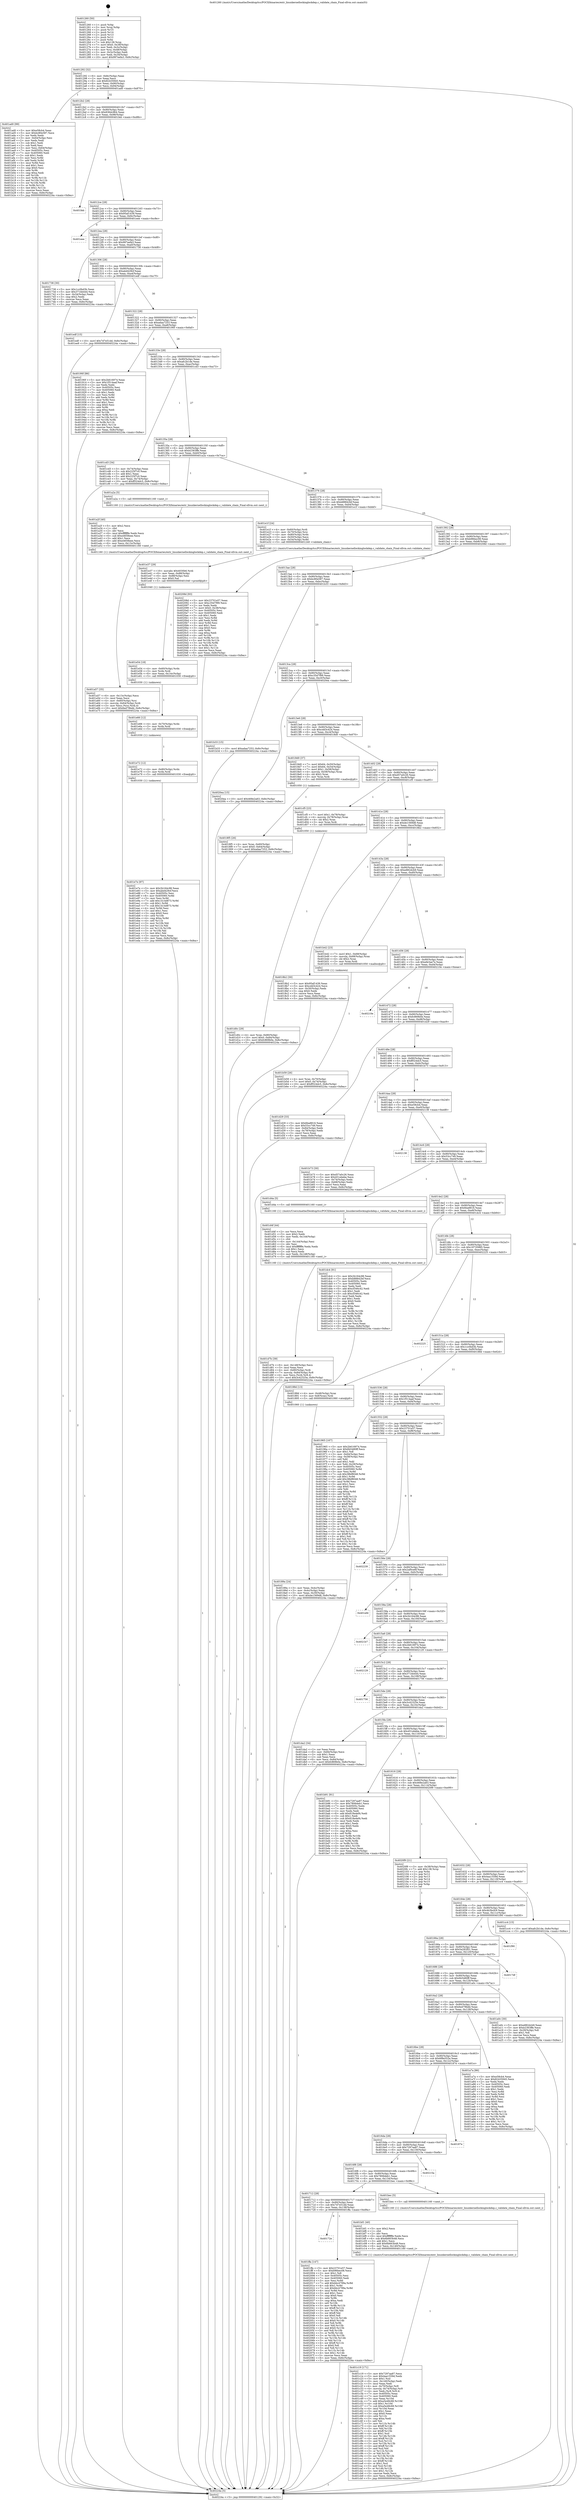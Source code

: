 digraph "0x401260" {
  label = "0x401260 (/mnt/c/Users/mathe/Desktop/tcc/POCII/binaries/extr_linuxkernellockinglockdep.c_validate_chain_Final-ollvm.out::main(0))"
  labelloc = "t"
  node[shape=record]

  Entry [label="",width=0.3,height=0.3,shape=circle,fillcolor=black,style=filled]
  "0x401292" [label="{
     0x401292 [32]\l
     | [instrs]\l
     &nbsp;&nbsp;0x401292 \<+6\>: mov -0x8c(%rbp),%eax\l
     &nbsp;&nbsp;0x401298 \<+2\>: mov %eax,%ecx\l
     &nbsp;&nbsp;0x40129a \<+6\>: sub $0x82435945,%ecx\l
     &nbsp;&nbsp;0x4012a0 \<+6\>: mov %eax,-0x90(%rbp)\l
     &nbsp;&nbsp;0x4012a6 \<+6\>: mov %ecx,-0x94(%rbp)\l
     &nbsp;&nbsp;0x4012ac \<+6\>: je 0000000000401ad0 \<main+0x870\>\l
  }"]
  "0x401ad0" [label="{
     0x401ad0 [99]\l
     | [instrs]\l
     &nbsp;&nbsp;0x401ad0 \<+5\>: mov $0xe58cb4,%eax\l
     &nbsp;&nbsp;0x401ad5 \<+5\>: mov $0xbc80e587,%ecx\l
     &nbsp;&nbsp;0x401ada \<+2\>: xor %edx,%edx\l
     &nbsp;&nbsp;0x401adc \<+3\>: mov -0x64(%rbp),%esi\l
     &nbsp;&nbsp;0x401adf \<+2\>: mov %edx,%edi\l
     &nbsp;&nbsp;0x401ae1 \<+3\>: sub $0x1,%edi\l
     &nbsp;&nbsp;0x401ae4 \<+2\>: sub %edi,%esi\l
     &nbsp;&nbsp;0x401ae6 \<+3\>: mov %esi,-0x64(%rbp)\l
     &nbsp;&nbsp;0x401ae9 \<+7\>: mov 0x40505c,%esi\l
     &nbsp;&nbsp;0x401af0 \<+7\>: mov 0x405060,%edi\l
     &nbsp;&nbsp;0x401af7 \<+3\>: sub $0x1,%edx\l
     &nbsp;&nbsp;0x401afa \<+3\>: mov %esi,%r8d\l
     &nbsp;&nbsp;0x401afd \<+3\>: add %edx,%r8d\l
     &nbsp;&nbsp;0x401b00 \<+4\>: imul %r8d,%esi\l
     &nbsp;&nbsp;0x401b04 \<+3\>: and $0x1,%esi\l
     &nbsp;&nbsp;0x401b07 \<+3\>: cmp $0x0,%esi\l
     &nbsp;&nbsp;0x401b0a \<+4\>: sete %r9b\l
     &nbsp;&nbsp;0x401b0e \<+3\>: cmp $0xa,%edi\l
     &nbsp;&nbsp;0x401b11 \<+4\>: setl %r10b\l
     &nbsp;&nbsp;0x401b15 \<+3\>: mov %r9b,%r11b\l
     &nbsp;&nbsp;0x401b18 \<+3\>: and %r10b,%r11b\l
     &nbsp;&nbsp;0x401b1b \<+3\>: xor %r10b,%r9b\l
     &nbsp;&nbsp;0x401b1e \<+3\>: or %r9b,%r11b\l
     &nbsp;&nbsp;0x401b21 \<+4\>: test $0x1,%r11b\l
     &nbsp;&nbsp;0x401b25 \<+3\>: cmovne %ecx,%eax\l
     &nbsp;&nbsp;0x401b28 \<+6\>: mov %eax,-0x8c(%rbp)\l
     &nbsp;&nbsp;0x401b2e \<+5\>: jmp 000000000040224a \<main+0xfea\>\l
  }"]
  "0x4012b2" [label="{
     0x4012b2 [28]\l
     | [instrs]\l
     &nbsp;&nbsp;0x4012b2 \<+5\>: jmp 00000000004012b7 \<main+0x57\>\l
     &nbsp;&nbsp;0x4012b7 \<+6\>: mov -0x90(%rbp),%eax\l
     &nbsp;&nbsp;0x4012bd \<+5\>: sub $0x836dc964,%eax\l
     &nbsp;&nbsp;0x4012c2 \<+6\>: mov %eax,-0x98(%rbp)\l
     &nbsp;&nbsp;0x4012c8 \<+6\>: je 0000000000401feb \<main+0xd8b\>\l
  }"]
  Exit [label="",width=0.3,height=0.3,shape=circle,fillcolor=black,style=filled,peripheries=2]
  "0x401feb" [label="{
     0x401feb\l
  }", style=dashed]
  "0x4012ce" [label="{
     0x4012ce [28]\l
     | [instrs]\l
     &nbsp;&nbsp;0x4012ce \<+5\>: jmp 00000000004012d3 \<main+0x73\>\l
     &nbsp;&nbsp;0x4012d3 \<+6\>: mov -0x90(%rbp),%eax\l
     &nbsp;&nbsp;0x4012d9 \<+5\>: sub $0x95af1439,%eax\l
     &nbsp;&nbsp;0x4012de \<+6\>: mov %eax,-0x9c(%rbp)\l
     &nbsp;&nbsp;0x4012e4 \<+6\>: je 0000000000401eee \<main+0xc8e\>\l
  }"]
  "0x40172e" [label="{
     0x40172e\l
  }", style=dashed]
  "0x401eee" [label="{
     0x401eee\l
  }", style=dashed]
  "0x4012ea" [label="{
     0x4012ea [28]\l
     | [instrs]\l
     &nbsp;&nbsp;0x4012ea \<+5\>: jmp 00000000004012ef \<main+0x8f\>\l
     &nbsp;&nbsp;0x4012ef \<+6\>: mov -0x90(%rbp),%eax\l
     &nbsp;&nbsp;0x4012f5 \<+5\>: sub $0x997eefa3,%eax\l
     &nbsp;&nbsp;0x4012fa \<+6\>: mov %eax,-0xa0(%rbp)\l
     &nbsp;&nbsp;0x401300 \<+6\>: je 0000000000401738 \<main+0x4d8\>\l
  }"]
  "0x401ffa" [label="{
     0x401ffa [147]\l
     | [instrs]\l
     &nbsp;&nbsp;0x401ffa \<+5\>: mov $0x23701e57,%eax\l
     &nbsp;&nbsp;0x401fff \<+5\>: mov $0xb96bec08,%ecx\l
     &nbsp;&nbsp;0x402004 \<+2\>: mov $0x1,%dl\l
     &nbsp;&nbsp;0x402006 \<+7\>: mov 0x40505c,%esi\l
     &nbsp;&nbsp;0x40200d \<+7\>: mov 0x405060,%edi\l
     &nbsp;&nbsp;0x402014 \<+3\>: mov %esi,%r8d\l
     &nbsp;&nbsp;0x402017 \<+7\>: add $0xbbc4799a,%r8d\l
     &nbsp;&nbsp;0x40201e \<+4\>: sub $0x1,%r8d\l
     &nbsp;&nbsp;0x402022 \<+7\>: sub $0xbbc4799a,%r8d\l
     &nbsp;&nbsp;0x402029 \<+4\>: imul %r8d,%esi\l
     &nbsp;&nbsp;0x40202d \<+3\>: and $0x1,%esi\l
     &nbsp;&nbsp;0x402030 \<+3\>: cmp $0x0,%esi\l
     &nbsp;&nbsp;0x402033 \<+4\>: sete %r9b\l
     &nbsp;&nbsp;0x402037 \<+3\>: cmp $0xa,%edi\l
     &nbsp;&nbsp;0x40203a \<+4\>: setl %r10b\l
     &nbsp;&nbsp;0x40203e \<+3\>: mov %r9b,%r11b\l
     &nbsp;&nbsp;0x402041 \<+4\>: xor $0xff,%r11b\l
     &nbsp;&nbsp;0x402045 \<+3\>: mov %r10b,%bl\l
     &nbsp;&nbsp;0x402048 \<+3\>: xor $0xff,%bl\l
     &nbsp;&nbsp;0x40204b \<+3\>: xor $0x0,%dl\l
     &nbsp;&nbsp;0x40204e \<+3\>: mov %r11b,%r14b\l
     &nbsp;&nbsp;0x402051 \<+4\>: and $0x0,%r14b\l
     &nbsp;&nbsp;0x402055 \<+3\>: and %dl,%r9b\l
     &nbsp;&nbsp;0x402058 \<+3\>: mov %bl,%r15b\l
     &nbsp;&nbsp;0x40205b \<+4\>: and $0x0,%r15b\l
     &nbsp;&nbsp;0x40205f \<+3\>: and %dl,%r10b\l
     &nbsp;&nbsp;0x402062 \<+3\>: or %r9b,%r14b\l
     &nbsp;&nbsp;0x402065 \<+3\>: or %r10b,%r15b\l
     &nbsp;&nbsp;0x402068 \<+3\>: xor %r15b,%r14b\l
     &nbsp;&nbsp;0x40206b \<+3\>: or %bl,%r11b\l
     &nbsp;&nbsp;0x40206e \<+4\>: xor $0xff,%r11b\l
     &nbsp;&nbsp;0x402072 \<+3\>: or $0x0,%dl\l
     &nbsp;&nbsp;0x402075 \<+3\>: and %dl,%r11b\l
     &nbsp;&nbsp;0x402078 \<+3\>: or %r11b,%r14b\l
     &nbsp;&nbsp;0x40207b \<+4\>: test $0x1,%r14b\l
     &nbsp;&nbsp;0x40207f \<+3\>: cmovne %ecx,%eax\l
     &nbsp;&nbsp;0x402082 \<+6\>: mov %eax,-0x8c(%rbp)\l
     &nbsp;&nbsp;0x402088 \<+5\>: jmp 000000000040224a \<main+0xfea\>\l
  }"]
  "0x401738" [label="{
     0x401738 [30]\l
     | [instrs]\l
     &nbsp;&nbsp;0x401738 \<+5\>: mov $0x1cc0bd3b,%eax\l
     &nbsp;&nbsp;0x40173d \<+5\>: mov $0x371bb444,%ecx\l
     &nbsp;&nbsp;0x401742 \<+3\>: mov -0x34(%rbp),%edx\l
     &nbsp;&nbsp;0x401745 \<+3\>: cmp $0x2,%edx\l
     &nbsp;&nbsp;0x401748 \<+3\>: cmovne %ecx,%eax\l
     &nbsp;&nbsp;0x40174b \<+6\>: mov %eax,-0x8c(%rbp)\l
     &nbsp;&nbsp;0x401751 \<+5\>: jmp 000000000040224a \<main+0xfea\>\l
  }"]
  "0x401306" [label="{
     0x401306 [28]\l
     | [instrs]\l
     &nbsp;&nbsp;0x401306 \<+5\>: jmp 000000000040130b \<main+0xab\>\l
     &nbsp;&nbsp;0x40130b \<+6\>: mov -0x90(%rbp),%eax\l
     &nbsp;&nbsp;0x401311 \<+5\>: sub $0xabd429cf,%eax\l
     &nbsp;&nbsp;0x401316 \<+6\>: mov %eax,-0xa4(%rbp)\l
     &nbsp;&nbsp;0x40131c \<+6\>: je 0000000000401edf \<main+0xc7f\>\l
  }"]
  "0x40224a" [label="{
     0x40224a [5]\l
     | [instrs]\l
     &nbsp;&nbsp;0x40224a \<+5\>: jmp 0000000000401292 \<main+0x32\>\l
  }"]
  "0x401260" [label="{
     0x401260 [50]\l
     | [instrs]\l
     &nbsp;&nbsp;0x401260 \<+1\>: push %rbp\l
     &nbsp;&nbsp;0x401261 \<+3\>: mov %rsp,%rbp\l
     &nbsp;&nbsp;0x401264 \<+2\>: push %r15\l
     &nbsp;&nbsp;0x401266 \<+2\>: push %r14\l
     &nbsp;&nbsp;0x401268 \<+2\>: push %r13\l
     &nbsp;&nbsp;0x40126a \<+2\>: push %r12\l
     &nbsp;&nbsp;0x40126c \<+1\>: push %rbx\l
     &nbsp;&nbsp;0x40126d \<+7\>: sub $0x138,%rsp\l
     &nbsp;&nbsp;0x401274 \<+7\>: movl $0x0,-0x38(%rbp)\l
     &nbsp;&nbsp;0x40127b \<+3\>: mov %edi,-0x3c(%rbp)\l
     &nbsp;&nbsp;0x40127e \<+4\>: mov %rsi,-0x48(%rbp)\l
     &nbsp;&nbsp;0x401282 \<+3\>: mov -0x3c(%rbp),%edi\l
     &nbsp;&nbsp;0x401285 \<+3\>: mov %edi,-0x34(%rbp)\l
     &nbsp;&nbsp;0x401288 \<+10\>: movl $0x997eefa3,-0x8c(%rbp)\l
  }"]
  "0x401e7e" [label="{
     0x401e7e [97]\l
     | [instrs]\l
     &nbsp;&nbsp;0x401e7e \<+5\>: mov $0x2b164c98,%eax\l
     &nbsp;&nbsp;0x401e83 \<+5\>: mov $0xabd429cf,%ecx\l
     &nbsp;&nbsp;0x401e88 \<+7\>: mov 0x40505c,%esi\l
     &nbsp;&nbsp;0x401e8f \<+8\>: mov 0x405060,%r8d\l
     &nbsp;&nbsp;0x401e97 \<+3\>: mov %esi,%r9d\l
     &nbsp;&nbsp;0x401e9a \<+7\>: add $0x1414d873,%r9d\l
     &nbsp;&nbsp;0x401ea1 \<+4\>: sub $0x1,%r9d\l
     &nbsp;&nbsp;0x401ea5 \<+7\>: sub $0x1414d873,%r9d\l
     &nbsp;&nbsp;0x401eac \<+4\>: imul %r9d,%esi\l
     &nbsp;&nbsp;0x401eb0 \<+3\>: and $0x1,%esi\l
     &nbsp;&nbsp;0x401eb3 \<+3\>: cmp $0x0,%esi\l
     &nbsp;&nbsp;0x401eb6 \<+4\>: sete %r10b\l
     &nbsp;&nbsp;0x401eba \<+4\>: cmp $0xa,%r8d\l
     &nbsp;&nbsp;0x401ebe \<+4\>: setl %r11b\l
     &nbsp;&nbsp;0x401ec2 \<+3\>: mov %r10b,%bl\l
     &nbsp;&nbsp;0x401ec5 \<+3\>: and %r11b,%bl\l
     &nbsp;&nbsp;0x401ec8 \<+3\>: xor %r11b,%r10b\l
     &nbsp;&nbsp;0x401ecb \<+3\>: or %r10b,%bl\l
     &nbsp;&nbsp;0x401ece \<+3\>: test $0x1,%bl\l
     &nbsp;&nbsp;0x401ed1 \<+3\>: cmovne %ecx,%eax\l
     &nbsp;&nbsp;0x401ed4 \<+6\>: mov %eax,-0x8c(%rbp)\l
     &nbsp;&nbsp;0x401eda \<+5\>: jmp 000000000040224a \<main+0xfea\>\l
  }"]
  "0x401edf" [label="{
     0x401edf [15]\l
     | [instrs]\l
     &nbsp;&nbsp;0x401edf \<+10\>: movl $0x7d7e51dd,-0x8c(%rbp)\l
     &nbsp;&nbsp;0x401ee9 \<+5\>: jmp 000000000040224a \<main+0xfea\>\l
  }"]
  "0x401322" [label="{
     0x401322 [28]\l
     | [instrs]\l
     &nbsp;&nbsp;0x401322 \<+5\>: jmp 0000000000401327 \<main+0xc7\>\l
     &nbsp;&nbsp;0x401327 \<+6\>: mov -0x90(%rbp),%eax\l
     &nbsp;&nbsp;0x40132d \<+5\>: sub $0xadaa7253,%eax\l
     &nbsp;&nbsp;0x401332 \<+6\>: mov %eax,-0xa8(%rbp)\l
     &nbsp;&nbsp;0x401338 \<+6\>: je 000000000040190f \<main+0x6af\>\l
  }"]
  "0x401e72" [label="{
     0x401e72 [12]\l
     | [instrs]\l
     &nbsp;&nbsp;0x401e72 \<+4\>: mov -0x80(%rbp),%rdx\l
     &nbsp;&nbsp;0x401e76 \<+3\>: mov %rdx,%rdi\l
     &nbsp;&nbsp;0x401e79 \<+5\>: call 0000000000401030 \<free@plt\>\l
     | [calls]\l
     &nbsp;&nbsp;0x401030 \{1\} (unknown)\l
  }"]
  "0x40190f" [label="{
     0x40190f [86]\l
     | [instrs]\l
     &nbsp;&nbsp;0x40190f \<+5\>: mov $0x2b616974,%eax\l
     &nbsp;&nbsp;0x401914 \<+5\>: mov $0x1f514aaf,%ecx\l
     &nbsp;&nbsp;0x401919 \<+2\>: xor %edx,%edx\l
     &nbsp;&nbsp;0x40191b \<+7\>: mov 0x40505c,%esi\l
     &nbsp;&nbsp;0x401922 \<+7\>: mov 0x405060,%edi\l
     &nbsp;&nbsp;0x401929 \<+3\>: sub $0x1,%edx\l
     &nbsp;&nbsp;0x40192c \<+3\>: mov %esi,%r8d\l
     &nbsp;&nbsp;0x40192f \<+3\>: add %edx,%r8d\l
     &nbsp;&nbsp;0x401932 \<+4\>: imul %r8d,%esi\l
     &nbsp;&nbsp;0x401936 \<+3\>: and $0x1,%esi\l
     &nbsp;&nbsp;0x401939 \<+3\>: cmp $0x0,%esi\l
     &nbsp;&nbsp;0x40193c \<+4\>: sete %r9b\l
     &nbsp;&nbsp;0x401940 \<+3\>: cmp $0xa,%edi\l
     &nbsp;&nbsp;0x401943 \<+4\>: setl %r10b\l
     &nbsp;&nbsp;0x401947 \<+3\>: mov %r9b,%r11b\l
     &nbsp;&nbsp;0x40194a \<+3\>: and %r10b,%r11b\l
     &nbsp;&nbsp;0x40194d \<+3\>: xor %r10b,%r9b\l
     &nbsp;&nbsp;0x401950 \<+3\>: or %r9b,%r11b\l
     &nbsp;&nbsp;0x401953 \<+4\>: test $0x1,%r11b\l
     &nbsp;&nbsp;0x401957 \<+3\>: cmovne %ecx,%eax\l
     &nbsp;&nbsp;0x40195a \<+6\>: mov %eax,-0x8c(%rbp)\l
     &nbsp;&nbsp;0x401960 \<+5\>: jmp 000000000040224a \<main+0xfea\>\l
  }"]
  "0x40133e" [label="{
     0x40133e [28]\l
     | [instrs]\l
     &nbsp;&nbsp;0x40133e \<+5\>: jmp 0000000000401343 \<main+0xe3\>\l
     &nbsp;&nbsp;0x401343 \<+6\>: mov -0x90(%rbp),%eax\l
     &nbsp;&nbsp;0x401349 \<+5\>: sub $0xafc2b1de,%eax\l
     &nbsp;&nbsp;0x40134e \<+6\>: mov %eax,-0xac(%rbp)\l
     &nbsp;&nbsp;0x401354 \<+6\>: je 0000000000401cd3 \<main+0xa73\>\l
  }"]
  "0x401e66" [label="{
     0x401e66 [12]\l
     | [instrs]\l
     &nbsp;&nbsp;0x401e66 \<+4\>: mov -0x70(%rbp),%rdx\l
     &nbsp;&nbsp;0x401e6a \<+3\>: mov %rdx,%rdi\l
     &nbsp;&nbsp;0x401e6d \<+5\>: call 0000000000401030 \<free@plt\>\l
     | [calls]\l
     &nbsp;&nbsp;0x401030 \{1\} (unknown)\l
  }"]
  "0x401cd3" [label="{
     0x401cd3 [34]\l
     | [instrs]\l
     &nbsp;&nbsp;0x401cd3 \<+3\>: mov -0x74(%rbp),%eax\l
     &nbsp;&nbsp;0x401cd6 \<+5\>: sub $0x225f7c0,%eax\l
     &nbsp;&nbsp;0x401cdb \<+3\>: add $0x1,%eax\l
     &nbsp;&nbsp;0x401cde \<+5\>: add $0x225f7c0,%eax\l
     &nbsp;&nbsp;0x401ce3 \<+3\>: mov %eax,-0x74(%rbp)\l
     &nbsp;&nbsp;0x401ce6 \<+10\>: movl $0xff324dc5,-0x8c(%rbp)\l
     &nbsp;&nbsp;0x401cf0 \<+5\>: jmp 000000000040224a \<main+0xfea\>\l
  }"]
  "0x40135a" [label="{
     0x40135a [28]\l
     | [instrs]\l
     &nbsp;&nbsp;0x40135a \<+5\>: jmp 000000000040135f \<main+0xff\>\l
     &nbsp;&nbsp;0x40135f \<+6\>: mov -0x90(%rbp),%eax\l
     &nbsp;&nbsp;0x401365 \<+5\>: sub $0xb2363ffe,%eax\l
     &nbsp;&nbsp;0x40136a \<+6\>: mov %eax,-0xb0(%rbp)\l
     &nbsp;&nbsp;0x401370 \<+6\>: je 0000000000401a2a \<main+0x7ca\>\l
  }"]
  "0x401e54" [label="{
     0x401e54 [18]\l
     | [instrs]\l
     &nbsp;&nbsp;0x401e54 \<+4\>: mov -0x60(%rbp),%rdx\l
     &nbsp;&nbsp;0x401e58 \<+3\>: mov %rdx,%rdi\l
     &nbsp;&nbsp;0x401e5b \<+6\>: mov %eax,-0x14c(%rbp)\l
     &nbsp;&nbsp;0x401e61 \<+5\>: call 0000000000401030 \<free@plt\>\l
     | [calls]\l
     &nbsp;&nbsp;0x401030 \{1\} (unknown)\l
  }"]
  "0x401a2a" [label="{
     0x401a2a [5]\l
     | [instrs]\l
     &nbsp;&nbsp;0x401a2a \<+5\>: call 0000000000401160 \<next_i\>\l
     | [calls]\l
     &nbsp;&nbsp;0x401160 \{1\} (/mnt/c/Users/mathe/Desktop/tcc/POCII/binaries/extr_linuxkernellockinglockdep.c_validate_chain_Final-ollvm.out::next_i)\l
  }"]
  "0x401376" [label="{
     0x401376 [28]\l
     | [instrs]\l
     &nbsp;&nbsp;0x401376 \<+5\>: jmp 000000000040137b \<main+0x11b\>\l
     &nbsp;&nbsp;0x40137b \<+6\>: mov -0x90(%rbp),%eax\l
     &nbsp;&nbsp;0x401381 \<+5\>: sub $0xb88842bf,%eax\l
     &nbsp;&nbsp;0x401386 \<+6\>: mov %eax,-0xb4(%rbp)\l
     &nbsp;&nbsp;0x40138c \<+6\>: je 0000000000401e1f \<main+0xbbf\>\l
  }"]
  "0x401e37" [label="{
     0x401e37 [29]\l
     | [instrs]\l
     &nbsp;&nbsp;0x401e37 \<+10\>: movabs $0x4030b6,%rdi\l
     &nbsp;&nbsp;0x401e41 \<+6\>: mov %eax,-0x88(%rbp)\l
     &nbsp;&nbsp;0x401e47 \<+6\>: mov -0x88(%rbp),%esi\l
     &nbsp;&nbsp;0x401e4d \<+2\>: mov $0x0,%al\l
     &nbsp;&nbsp;0x401e4f \<+5\>: call 0000000000401040 \<printf@plt\>\l
     | [calls]\l
     &nbsp;&nbsp;0x401040 \{1\} (unknown)\l
  }"]
  "0x401e1f" [label="{
     0x401e1f [24]\l
     | [instrs]\l
     &nbsp;&nbsp;0x401e1f \<+4\>: mov -0x60(%rbp),%rdi\l
     &nbsp;&nbsp;0x401e23 \<+4\>: mov -0x70(%rbp),%rsi\l
     &nbsp;&nbsp;0x401e27 \<+4\>: mov -0x80(%rbp),%rdx\l
     &nbsp;&nbsp;0x401e2b \<+3\>: mov -0x50(%rbp),%ecx\l
     &nbsp;&nbsp;0x401e2e \<+4\>: mov -0x54(%rbp),%r8d\l
     &nbsp;&nbsp;0x401e32 \<+5\>: call 0000000000401240 \<validate_chain\>\l
     | [calls]\l
     &nbsp;&nbsp;0x401240 \{1\} (/mnt/c/Users/mathe/Desktop/tcc/POCII/binaries/extr_linuxkernellockinglockdep.c_validate_chain_Final-ollvm.out::validate_chain)\l
  }"]
  "0x401392" [label="{
     0x401392 [28]\l
     | [instrs]\l
     &nbsp;&nbsp;0x401392 \<+5\>: jmp 0000000000401397 \<main+0x137\>\l
     &nbsp;&nbsp;0x401397 \<+6\>: mov -0x90(%rbp),%eax\l
     &nbsp;&nbsp;0x40139d \<+5\>: sub $0xb96bec08,%eax\l
     &nbsp;&nbsp;0x4013a2 \<+6\>: mov %eax,-0xb8(%rbp)\l
     &nbsp;&nbsp;0x4013a8 \<+6\>: je 000000000040208d \<main+0xe2d\>\l
  }"]
  "0x401d7b" [label="{
     0x401d7b [39]\l
     | [instrs]\l
     &nbsp;&nbsp;0x401d7b \<+6\>: mov -0x148(%rbp),%ecx\l
     &nbsp;&nbsp;0x401d81 \<+3\>: imul %eax,%ecx\l
     &nbsp;&nbsp;0x401d84 \<+4\>: mov -0x80(%rbp),%rdi\l
     &nbsp;&nbsp;0x401d88 \<+7\>: movslq -0x84(%rbp),%r8\l
     &nbsp;&nbsp;0x401d8f \<+4\>: mov %ecx,(%rdi,%r8,4)\l
     &nbsp;&nbsp;0x401d93 \<+10\>: movl $0x3c42325e,-0x8c(%rbp)\l
     &nbsp;&nbsp;0x401d9d \<+5\>: jmp 000000000040224a \<main+0xfea\>\l
  }"]
  "0x40208d" [label="{
     0x40208d [93]\l
     | [instrs]\l
     &nbsp;&nbsp;0x40208d \<+5\>: mov $0x23701e57,%eax\l
     &nbsp;&nbsp;0x402092 \<+5\>: mov $0xc35d7f99,%ecx\l
     &nbsp;&nbsp;0x402097 \<+2\>: xor %edx,%edx\l
     &nbsp;&nbsp;0x402099 \<+7\>: movl $0x0,-0x38(%rbp)\l
     &nbsp;&nbsp;0x4020a0 \<+7\>: mov 0x40505c,%esi\l
     &nbsp;&nbsp;0x4020a7 \<+7\>: mov 0x405060,%edi\l
     &nbsp;&nbsp;0x4020ae \<+3\>: sub $0x1,%edx\l
     &nbsp;&nbsp;0x4020b1 \<+3\>: mov %esi,%r8d\l
     &nbsp;&nbsp;0x4020b4 \<+3\>: add %edx,%r8d\l
     &nbsp;&nbsp;0x4020b7 \<+4\>: imul %r8d,%esi\l
     &nbsp;&nbsp;0x4020bb \<+3\>: and $0x1,%esi\l
     &nbsp;&nbsp;0x4020be \<+3\>: cmp $0x0,%esi\l
     &nbsp;&nbsp;0x4020c1 \<+4\>: sete %r9b\l
     &nbsp;&nbsp;0x4020c5 \<+3\>: cmp $0xa,%edi\l
     &nbsp;&nbsp;0x4020c8 \<+4\>: setl %r10b\l
     &nbsp;&nbsp;0x4020cc \<+3\>: mov %r9b,%r11b\l
     &nbsp;&nbsp;0x4020cf \<+3\>: and %r10b,%r11b\l
     &nbsp;&nbsp;0x4020d2 \<+3\>: xor %r10b,%r9b\l
     &nbsp;&nbsp;0x4020d5 \<+3\>: or %r9b,%r11b\l
     &nbsp;&nbsp;0x4020d8 \<+4\>: test $0x1,%r11b\l
     &nbsp;&nbsp;0x4020dc \<+3\>: cmovne %ecx,%eax\l
     &nbsp;&nbsp;0x4020df \<+6\>: mov %eax,-0x8c(%rbp)\l
     &nbsp;&nbsp;0x4020e5 \<+5\>: jmp 000000000040224a \<main+0xfea\>\l
  }"]
  "0x4013ae" [label="{
     0x4013ae [28]\l
     | [instrs]\l
     &nbsp;&nbsp;0x4013ae \<+5\>: jmp 00000000004013b3 \<main+0x153\>\l
     &nbsp;&nbsp;0x4013b3 \<+6\>: mov -0x90(%rbp),%eax\l
     &nbsp;&nbsp;0x4013b9 \<+5\>: sub $0xbc80e587,%eax\l
     &nbsp;&nbsp;0x4013be \<+6\>: mov %eax,-0xbc(%rbp)\l
     &nbsp;&nbsp;0x4013c4 \<+6\>: je 0000000000401b33 \<main+0x8d3\>\l
  }"]
  "0x401d4f" [label="{
     0x401d4f [44]\l
     | [instrs]\l
     &nbsp;&nbsp;0x401d4f \<+2\>: xor %ecx,%ecx\l
     &nbsp;&nbsp;0x401d51 \<+5\>: mov $0x2,%edx\l
     &nbsp;&nbsp;0x401d56 \<+6\>: mov %edx,-0x144(%rbp)\l
     &nbsp;&nbsp;0x401d5c \<+1\>: cltd\l
     &nbsp;&nbsp;0x401d5d \<+6\>: mov -0x144(%rbp),%esi\l
     &nbsp;&nbsp;0x401d63 \<+2\>: idiv %esi\l
     &nbsp;&nbsp;0x401d65 \<+6\>: imul $0xfffffffe,%edx,%edx\l
     &nbsp;&nbsp;0x401d6b \<+3\>: sub $0x1,%ecx\l
     &nbsp;&nbsp;0x401d6e \<+2\>: sub %ecx,%edx\l
     &nbsp;&nbsp;0x401d70 \<+6\>: mov %edx,-0x148(%rbp)\l
     &nbsp;&nbsp;0x401d76 \<+5\>: call 0000000000401160 \<next_i\>\l
     | [calls]\l
     &nbsp;&nbsp;0x401160 \{1\} (/mnt/c/Users/mathe/Desktop/tcc/POCII/binaries/extr_linuxkernellockinglockdep.c_validate_chain_Final-ollvm.out::next_i)\l
  }"]
  "0x401b33" [label="{
     0x401b33 [15]\l
     | [instrs]\l
     &nbsp;&nbsp;0x401b33 \<+10\>: movl $0xadaa7253,-0x8c(%rbp)\l
     &nbsp;&nbsp;0x401b3d \<+5\>: jmp 000000000040224a \<main+0xfea\>\l
  }"]
  "0x4013ca" [label="{
     0x4013ca [28]\l
     | [instrs]\l
     &nbsp;&nbsp;0x4013ca \<+5\>: jmp 00000000004013cf \<main+0x16f\>\l
     &nbsp;&nbsp;0x4013cf \<+6\>: mov -0x90(%rbp),%eax\l
     &nbsp;&nbsp;0x4013d5 \<+5\>: sub $0xc35d7f99,%eax\l
     &nbsp;&nbsp;0x4013da \<+6\>: mov %eax,-0xc0(%rbp)\l
     &nbsp;&nbsp;0x4013e0 \<+6\>: je 00000000004020ea \<main+0xe8a\>\l
  }"]
  "0x401d0c" [label="{
     0x401d0c [29]\l
     | [instrs]\l
     &nbsp;&nbsp;0x401d0c \<+4\>: mov %rax,-0x80(%rbp)\l
     &nbsp;&nbsp;0x401d10 \<+10\>: movl $0x0,-0x84(%rbp)\l
     &nbsp;&nbsp;0x401d1a \<+10\>: movl $0xfc869b0e,-0x8c(%rbp)\l
     &nbsp;&nbsp;0x401d24 \<+5\>: jmp 000000000040224a \<main+0xfea\>\l
  }"]
  "0x4020ea" [label="{
     0x4020ea [15]\l
     | [instrs]\l
     &nbsp;&nbsp;0x4020ea \<+10\>: movl $0x468e2a63,-0x8c(%rbp)\l
     &nbsp;&nbsp;0x4020f4 \<+5\>: jmp 000000000040224a \<main+0xfea\>\l
  }"]
  "0x4013e6" [label="{
     0x4013e6 [28]\l
     | [instrs]\l
     &nbsp;&nbsp;0x4013e6 \<+5\>: jmp 00000000004013eb \<main+0x18b\>\l
     &nbsp;&nbsp;0x4013eb \<+6\>: mov -0x90(%rbp),%eax\l
     &nbsp;&nbsp;0x4013f1 \<+5\>: sub $0xcdd3c424,%eax\l
     &nbsp;&nbsp;0x4013f6 \<+6\>: mov %eax,-0xc4(%rbp)\l
     &nbsp;&nbsp;0x4013fc \<+6\>: je 00000000004018d0 \<main+0x670\>\l
  }"]
  "0x401c19" [label="{
     0x401c19 [171]\l
     | [instrs]\l
     &nbsp;&nbsp;0x401c19 \<+5\>: mov $0x7297aa87,%ecx\l
     &nbsp;&nbsp;0x401c1e \<+5\>: mov $0x4aa1559d,%edx\l
     &nbsp;&nbsp;0x401c23 \<+3\>: mov $0x1,%sil\l
     &nbsp;&nbsp;0x401c26 \<+6\>: mov -0x140(%rbp),%edi\l
     &nbsp;&nbsp;0x401c2c \<+3\>: imul %eax,%edi\l
     &nbsp;&nbsp;0x401c2f \<+4\>: mov -0x70(%rbp),%r8\l
     &nbsp;&nbsp;0x401c33 \<+4\>: movslq -0x74(%rbp),%r9\l
     &nbsp;&nbsp;0x401c37 \<+4\>: mov %edi,(%r8,%r9,4)\l
     &nbsp;&nbsp;0x401c3b \<+7\>: mov 0x40505c,%eax\l
     &nbsp;&nbsp;0x401c42 \<+7\>: mov 0x405060,%edi\l
     &nbsp;&nbsp;0x401c49 \<+3\>: mov %eax,%r10d\l
     &nbsp;&nbsp;0x401c4c \<+7\>: add $0xa5e48c68,%r10d\l
     &nbsp;&nbsp;0x401c53 \<+4\>: sub $0x1,%r10d\l
     &nbsp;&nbsp;0x401c57 \<+7\>: sub $0xa5e48c68,%r10d\l
     &nbsp;&nbsp;0x401c5e \<+4\>: imul %r10d,%eax\l
     &nbsp;&nbsp;0x401c62 \<+3\>: and $0x1,%eax\l
     &nbsp;&nbsp;0x401c65 \<+3\>: cmp $0x0,%eax\l
     &nbsp;&nbsp;0x401c68 \<+4\>: sete %r11b\l
     &nbsp;&nbsp;0x401c6c \<+3\>: cmp $0xa,%edi\l
     &nbsp;&nbsp;0x401c6f \<+3\>: setl %bl\l
     &nbsp;&nbsp;0x401c72 \<+3\>: mov %r11b,%r14b\l
     &nbsp;&nbsp;0x401c75 \<+4\>: xor $0xff,%r14b\l
     &nbsp;&nbsp;0x401c79 \<+3\>: mov %bl,%r15b\l
     &nbsp;&nbsp;0x401c7c \<+4\>: xor $0xff,%r15b\l
     &nbsp;&nbsp;0x401c80 \<+4\>: xor $0x1,%sil\l
     &nbsp;&nbsp;0x401c84 \<+3\>: mov %r14b,%r12b\l
     &nbsp;&nbsp;0x401c87 \<+4\>: and $0xff,%r12b\l
     &nbsp;&nbsp;0x401c8b \<+3\>: and %sil,%r11b\l
     &nbsp;&nbsp;0x401c8e \<+3\>: mov %r15b,%r13b\l
     &nbsp;&nbsp;0x401c91 \<+4\>: and $0xff,%r13b\l
     &nbsp;&nbsp;0x401c95 \<+3\>: and %sil,%bl\l
     &nbsp;&nbsp;0x401c98 \<+3\>: or %r11b,%r12b\l
     &nbsp;&nbsp;0x401c9b \<+3\>: or %bl,%r13b\l
     &nbsp;&nbsp;0x401c9e \<+3\>: xor %r13b,%r12b\l
     &nbsp;&nbsp;0x401ca1 \<+3\>: or %r15b,%r14b\l
     &nbsp;&nbsp;0x401ca4 \<+4\>: xor $0xff,%r14b\l
     &nbsp;&nbsp;0x401ca8 \<+4\>: or $0x1,%sil\l
     &nbsp;&nbsp;0x401cac \<+3\>: and %sil,%r14b\l
     &nbsp;&nbsp;0x401caf \<+3\>: or %r14b,%r12b\l
     &nbsp;&nbsp;0x401cb2 \<+4\>: test $0x1,%r12b\l
     &nbsp;&nbsp;0x401cb6 \<+3\>: cmovne %edx,%ecx\l
     &nbsp;&nbsp;0x401cb9 \<+6\>: mov %ecx,-0x8c(%rbp)\l
     &nbsp;&nbsp;0x401cbf \<+5\>: jmp 000000000040224a \<main+0xfea\>\l
  }"]
  "0x4018d0" [label="{
     0x4018d0 [37]\l
     | [instrs]\l
     &nbsp;&nbsp;0x4018d0 \<+7\>: movl $0x64,-0x50(%rbp)\l
     &nbsp;&nbsp;0x4018d7 \<+7\>: movl $0x64,-0x54(%rbp)\l
     &nbsp;&nbsp;0x4018de \<+7\>: movl $0x1,-0x58(%rbp)\l
     &nbsp;&nbsp;0x4018e5 \<+4\>: movslq -0x58(%rbp),%rax\l
     &nbsp;&nbsp;0x4018e9 \<+4\>: shl $0x2,%rax\l
     &nbsp;&nbsp;0x4018ed \<+3\>: mov %rax,%rdi\l
     &nbsp;&nbsp;0x4018f0 \<+5\>: call 0000000000401050 \<malloc@plt\>\l
     | [calls]\l
     &nbsp;&nbsp;0x401050 \{1\} (unknown)\l
  }"]
  "0x401402" [label="{
     0x401402 [28]\l
     | [instrs]\l
     &nbsp;&nbsp;0x401402 \<+5\>: jmp 0000000000401407 \<main+0x1a7\>\l
     &nbsp;&nbsp;0x401407 \<+6\>: mov -0x90(%rbp),%eax\l
     &nbsp;&nbsp;0x40140d \<+5\>: sub $0xd57a0c26,%eax\l
     &nbsp;&nbsp;0x401412 \<+6\>: mov %eax,-0xc8(%rbp)\l
     &nbsp;&nbsp;0x401418 \<+6\>: je 0000000000401cf5 \<main+0xa95\>\l
  }"]
  "0x401bf1" [label="{
     0x401bf1 [40]\l
     | [instrs]\l
     &nbsp;&nbsp;0x401bf1 \<+5\>: mov $0x2,%ecx\l
     &nbsp;&nbsp;0x401bf6 \<+1\>: cltd\l
     &nbsp;&nbsp;0x401bf7 \<+2\>: idiv %ecx\l
     &nbsp;&nbsp;0x401bf9 \<+6\>: imul $0xfffffffe,%edx,%ecx\l
     &nbsp;&nbsp;0x401bff \<+6\>: sub $0x6b663b48,%ecx\l
     &nbsp;&nbsp;0x401c05 \<+3\>: add $0x1,%ecx\l
     &nbsp;&nbsp;0x401c08 \<+6\>: add $0x6b663b48,%ecx\l
     &nbsp;&nbsp;0x401c0e \<+6\>: mov %ecx,-0x140(%rbp)\l
     &nbsp;&nbsp;0x401c14 \<+5\>: call 0000000000401160 \<next_i\>\l
     | [calls]\l
     &nbsp;&nbsp;0x401160 \{1\} (/mnt/c/Users/mathe/Desktop/tcc/POCII/binaries/extr_linuxkernellockinglockdep.c_validate_chain_Final-ollvm.out::next_i)\l
  }"]
  "0x401cf5" [label="{
     0x401cf5 [23]\l
     | [instrs]\l
     &nbsp;&nbsp;0x401cf5 \<+7\>: movl $0x1,-0x78(%rbp)\l
     &nbsp;&nbsp;0x401cfc \<+4\>: movslq -0x78(%rbp),%rax\l
     &nbsp;&nbsp;0x401d00 \<+4\>: shl $0x2,%rax\l
     &nbsp;&nbsp;0x401d04 \<+3\>: mov %rax,%rdi\l
     &nbsp;&nbsp;0x401d07 \<+5\>: call 0000000000401050 \<malloc@plt\>\l
     | [calls]\l
     &nbsp;&nbsp;0x401050 \{1\} (unknown)\l
  }"]
  "0x40141e" [label="{
     0x40141e [28]\l
     | [instrs]\l
     &nbsp;&nbsp;0x40141e \<+5\>: jmp 0000000000401423 \<main+0x1c3\>\l
     &nbsp;&nbsp;0x401423 \<+6\>: mov -0x90(%rbp),%eax\l
     &nbsp;&nbsp;0x401429 \<+5\>: sub $0xde1569d8,%eax\l
     &nbsp;&nbsp;0x40142e \<+6\>: mov %eax,-0xcc(%rbp)\l
     &nbsp;&nbsp;0x401434 \<+6\>: je 00000000004018b2 \<main+0x652\>\l
  }"]
  "0x401712" [label="{
     0x401712 [28]\l
     | [instrs]\l
     &nbsp;&nbsp;0x401712 \<+5\>: jmp 0000000000401717 \<main+0x4b7\>\l
     &nbsp;&nbsp;0x401717 \<+6\>: mov -0x90(%rbp),%eax\l
     &nbsp;&nbsp;0x40171d \<+5\>: sub $0x7d7e51dd,%eax\l
     &nbsp;&nbsp;0x401722 \<+6\>: mov %eax,-0x138(%rbp)\l
     &nbsp;&nbsp;0x401728 \<+6\>: je 0000000000401ffa \<main+0xd9a\>\l
  }"]
  "0x4018b2" [label="{
     0x4018b2 [30]\l
     | [instrs]\l
     &nbsp;&nbsp;0x4018b2 \<+5\>: mov $0x95af1439,%eax\l
     &nbsp;&nbsp;0x4018b7 \<+5\>: mov $0xcdd3c424,%ecx\l
     &nbsp;&nbsp;0x4018bc \<+3\>: mov -0x30(%rbp),%edx\l
     &nbsp;&nbsp;0x4018bf \<+3\>: cmp $0x0,%edx\l
     &nbsp;&nbsp;0x4018c2 \<+3\>: cmove %ecx,%eax\l
     &nbsp;&nbsp;0x4018c5 \<+6\>: mov %eax,-0x8c(%rbp)\l
     &nbsp;&nbsp;0x4018cb \<+5\>: jmp 000000000040224a \<main+0xfea\>\l
  }"]
  "0x40143a" [label="{
     0x40143a [28]\l
     | [instrs]\l
     &nbsp;&nbsp;0x40143a \<+5\>: jmp 000000000040143f \<main+0x1df\>\l
     &nbsp;&nbsp;0x40143f \<+6\>: mov -0x90(%rbp),%eax\l
     &nbsp;&nbsp;0x401445 \<+5\>: sub $0xe882dcb9,%eax\l
     &nbsp;&nbsp;0x40144a \<+6\>: mov %eax,-0xd0(%rbp)\l
     &nbsp;&nbsp;0x401450 \<+6\>: je 0000000000401b42 \<main+0x8e2\>\l
  }"]
  "0x401bec" [label="{
     0x401bec [5]\l
     | [instrs]\l
     &nbsp;&nbsp;0x401bec \<+5\>: call 0000000000401160 \<next_i\>\l
     | [calls]\l
     &nbsp;&nbsp;0x401160 \{1\} (/mnt/c/Users/mathe/Desktop/tcc/POCII/binaries/extr_linuxkernellockinglockdep.c_validate_chain_Final-ollvm.out::next_i)\l
  }"]
  "0x401b42" [label="{
     0x401b42 [23]\l
     | [instrs]\l
     &nbsp;&nbsp;0x401b42 \<+7\>: movl $0x1,-0x68(%rbp)\l
     &nbsp;&nbsp;0x401b49 \<+4\>: movslq -0x68(%rbp),%rax\l
     &nbsp;&nbsp;0x401b4d \<+4\>: shl $0x2,%rax\l
     &nbsp;&nbsp;0x401b51 \<+3\>: mov %rax,%rdi\l
     &nbsp;&nbsp;0x401b54 \<+5\>: call 0000000000401050 \<malloc@plt\>\l
     | [calls]\l
     &nbsp;&nbsp;0x401050 \{1\} (unknown)\l
  }"]
  "0x401456" [label="{
     0x401456 [28]\l
     | [instrs]\l
     &nbsp;&nbsp;0x401456 \<+5\>: jmp 000000000040145b \<main+0x1fb\>\l
     &nbsp;&nbsp;0x40145b \<+6\>: mov -0x90(%rbp),%eax\l
     &nbsp;&nbsp;0x401461 \<+5\>: sub $0xefe3ae7e,%eax\l
     &nbsp;&nbsp;0x401466 \<+6\>: mov %eax,-0xd4(%rbp)\l
     &nbsp;&nbsp;0x40146c \<+6\>: je 000000000040210e \<main+0xeae\>\l
  }"]
  "0x4016f6" [label="{
     0x4016f6 [28]\l
     | [instrs]\l
     &nbsp;&nbsp;0x4016f6 \<+5\>: jmp 00000000004016fb \<main+0x49b\>\l
     &nbsp;&nbsp;0x4016fb \<+6\>: mov -0x90(%rbp),%eax\l
     &nbsp;&nbsp;0x401701 \<+5\>: sub $0x7806deb1,%eax\l
     &nbsp;&nbsp;0x401706 \<+6\>: mov %eax,-0x134(%rbp)\l
     &nbsp;&nbsp;0x40170c \<+6\>: je 0000000000401bec \<main+0x98c\>\l
  }"]
  "0x40210e" [label="{
     0x40210e\l
  }", style=dashed]
  "0x401472" [label="{
     0x401472 [28]\l
     | [instrs]\l
     &nbsp;&nbsp;0x401472 \<+5\>: jmp 0000000000401477 \<main+0x217\>\l
     &nbsp;&nbsp;0x401477 \<+6\>: mov -0x90(%rbp),%eax\l
     &nbsp;&nbsp;0x40147d \<+5\>: sub $0xfc869b0e,%eax\l
     &nbsp;&nbsp;0x401482 \<+6\>: mov %eax,-0xd8(%rbp)\l
     &nbsp;&nbsp;0x401488 \<+6\>: je 0000000000401d29 \<main+0xac9\>\l
  }"]
  "0x40215a" [label="{
     0x40215a\l
  }", style=dashed]
  "0x401d29" [label="{
     0x401d29 [33]\l
     | [instrs]\l
     &nbsp;&nbsp;0x401d29 \<+5\>: mov $0x6ba8816,%eax\l
     &nbsp;&nbsp;0x401d2e \<+5\>: mov $0x53cc749,%ecx\l
     &nbsp;&nbsp;0x401d33 \<+6\>: mov -0x84(%rbp),%edx\l
     &nbsp;&nbsp;0x401d39 \<+3\>: cmp -0x78(%rbp),%edx\l
     &nbsp;&nbsp;0x401d3c \<+3\>: cmovl %ecx,%eax\l
     &nbsp;&nbsp;0x401d3f \<+6\>: mov %eax,-0x8c(%rbp)\l
     &nbsp;&nbsp;0x401d45 \<+5\>: jmp 000000000040224a \<main+0xfea\>\l
  }"]
  "0x40148e" [label="{
     0x40148e [28]\l
     | [instrs]\l
     &nbsp;&nbsp;0x40148e \<+5\>: jmp 0000000000401493 \<main+0x233\>\l
     &nbsp;&nbsp;0x401493 \<+6\>: mov -0x90(%rbp),%eax\l
     &nbsp;&nbsp;0x401499 \<+5\>: sub $0xff324dc5,%eax\l
     &nbsp;&nbsp;0x40149e \<+6\>: mov %eax,-0xdc(%rbp)\l
     &nbsp;&nbsp;0x4014a4 \<+6\>: je 0000000000401b73 \<main+0x913\>\l
  }"]
  "0x4016da" [label="{
     0x4016da [28]\l
     | [instrs]\l
     &nbsp;&nbsp;0x4016da \<+5\>: jmp 00000000004016df \<main+0x47f\>\l
     &nbsp;&nbsp;0x4016df \<+6\>: mov -0x90(%rbp),%eax\l
     &nbsp;&nbsp;0x4016e5 \<+5\>: sub $0x7297aa87,%eax\l
     &nbsp;&nbsp;0x4016ea \<+6\>: mov %eax,-0x130(%rbp)\l
     &nbsp;&nbsp;0x4016f0 \<+6\>: je 000000000040215a \<main+0xefa\>\l
  }"]
  "0x401b73" [label="{
     0x401b73 [30]\l
     | [instrs]\l
     &nbsp;&nbsp;0x401b73 \<+5\>: mov $0xd57a0c26,%eax\l
     &nbsp;&nbsp;0x401b78 \<+5\>: mov $0x451ebebe,%ecx\l
     &nbsp;&nbsp;0x401b7d \<+3\>: mov -0x74(%rbp),%edx\l
     &nbsp;&nbsp;0x401b80 \<+3\>: cmp -0x68(%rbp),%edx\l
     &nbsp;&nbsp;0x401b83 \<+3\>: cmovl %ecx,%eax\l
     &nbsp;&nbsp;0x401b86 \<+6\>: mov %eax,-0x8c(%rbp)\l
     &nbsp;&nbsp;0x401b8c \<+5\>: jmp 000000000040224a \<main+0xfea\>\l
  }"]
  "0x4014aa" [label="{
     0x4014aa [28]\l
     | [instrs]\l
     &nbsp;&nbsp;0x4014aa \<+5\>: jmp 00000000004014af \<main+0x24f\>\l
     &nbsp;&nbsp;0x4014af \<+6\>: mov -0x90(%rbp),%eax\l
     &nbsp;&nbsp;0x4014b5 \<+5\>: sub $0xe58cb4,%eax\l
     &nbsp;&nbsp;0x4014ba \<+6\>: mov %eax,-0xe0(%rbp)\l
     &nbsp;&nbsp;0x4014c0 \<+6\>: je 0000000000402138 \<main+0xed8\>\l
  }"]
  "0x40187e" [label="{
     0x40187e\l
  }", style=dashed]
  "0x402138" [label="{
     0x402138\l
  }", style=dashed]
  "0x4014c6" [label="{
     0x4014c6 [28]\l
     | [instrs]\l
     &nbsp;&nbsp;0x4014c6 \<+5\>: jmp 00000000004014cb \<main+0x26b\>\l
     &nbsp;&nbsp;0x4014cb \<+6\>: mov -0x90(%rbp),%eax\l
     &nbsp;&nbsp;0x4014d1 \<+5\>: sub $0x53cc749,%eax\l
     &nbsp;&nbsp;0x4014d6 \<+6\>: mov %eax,-0xe4(%rbp)\l
     &nbsp;&nbsp;0x4014dc \<+6\>: je 0000000000401d4a \<main+0xaea\>\l
  }"]
  "0x401b59" [label="{
     0x401b59 [26]\l
     | [instrs]\l
     &nbsp;&nbsp;0x401b59 \<+4\>: mov %rax,-0x70(%rbp)\l
     &nbsp;&nbsp;0x401b5d \<+7\>: movl $0x0,-0x74(%rbp)\l
     &nbsp;&nbsp;0x401b64 \<+10\>: movl $0xff324dc5,-0x8c(%rbp)\l
     &nbsp;&nbsp;0x401b6e \<+5\>: jmp 000000000040224a \<main+0xfea\>\l
  }"]
  "0x401d4a" [label="{
     0x401d4a [5]\l
     | [instrs]\l
     &nbsp;&nbsp;0x401d4a \<+5\>: call 0000000000401160 \<next_i\>\l
     | [calls]\l
     &nbsp;&nbsp;0x401160 \{1\} (/mnt/c/Users/mathe/Desktop/tcc/POCII/binaries/extr_linuxkernellockinglockdep.c_validate_chain_Final-ollvm.out::next_i)\l
  }"]
  "0x4014e2" [label="{
     0x4014e2 [28]\l
     | [instrs]\l
     &nbsp;&nbsp;0x4014e2 \<+5\>: jmp 00000000004014e7 \<main+0x287\>\l
     &nbsp;&nbsp;0x4014e7 \<+6\>: mov -0x90(%rbp),%eax\l
     &nbsp;&nbsp;0x4014ed \<+5\>: sub $0x6ba8816,%eax\l
     &nbsp;&nbsp;0x4014f2 \<+6\>: mov %eax,-0xe8(%rbp)\l
     &nbsp;&nbsp;0x4014f8 \<+6\>: je 0000000000401dc4 \<main+0xb64\>\l
  }"]
  "0x4016be" [label="{
     0x4016be [28]\l
     | [instrs]\l
     &nbsp;&nbsp;0x4016be \<+5\>: jmp 00000000004016c3 \<main+0x463\>\l
     &nbsp;&nbsp;0x4016c3 \<+6\>: mov -0x90(%rbp),%eax\l
     &nbsp;&nbsp;0x4016c9 \<+5\>: sub $0x6f8e553a,%eax\l
     &nbsp;&nbsp;0x4016ce \<+6\>: mov %eax,-0x12c(%rbp)\l
     &nbsp;&nbsp;0x4016d4 \<+6\>: je 000000000040187e \<main+0x61e\>\l
  }"]
  "0x401dc4" [label="{
     0x401dc4 [91]\l
     | [instrs]\l
     &nbsp;&nbsp;0x401dc4 \<+5\>: mov $0x2b164c98,%eax\l
     &nbsp;&nbsp;0x401dc9 \<+5\>: mov $0xb88842bf,%ecx\l
     &nbsp;&nbsp;0x401dce \<+7\>: mov 0x40505c,%edx\l
     &nbsp;&nbsp;0x401dd5 \<+7\>: mov 0x405060,%esi\l
     &nbsp;&nbsp;0x401ddc \<+2\>: mov %edx,%edi\l
     &nbsp;&nbsp;0x401dde \<+6\>: add $0xcf346c42,%edi\l
     &nbsp;&nbsp;0x401de4 \<+3\>: sub $0x1,%edi\l
     &nbsp;&nbsp;0x401de7 \<+6\>: sub $0xcf346c42,%edi\l
     &nbsp;&nbsp;0x401ded \<+3\>: imul %edi,%edx\l
     &nbsp;&nbsp;0x401df0 \<+3\>: and $0x1,%edx\l
     &nbsp;&nbsp;0x401df3 \<+3\>: cmp $0x0,%edx\l
     &nbsp;&nbsp;0x401df6 \<+4\>: sete %r8b\l
     &nbsp;&nbsp;0x401dfa \<+3\>: cmp $0xa,%esi\l
     &nbsp;&nbsp;0x401dfd \<+4\>: setl %r9b\l
     &nbsp;&nbsp;0x401e01 \<+3\>: mov %r8b,%r10b\l
     &nbsp;&nbsp;0x401e04 \<+3\>: and %r9b,%r10b\l
     &nbsp;&nbsp;0x401e07 \<+3\>: xor %r9b,%r8b\l
     &nbsp;&nbsp;0x401e0a \<+3\>: or %r8b,%r10b\l
     &nbsp;&nbsp;0x401e0d \<+4\>: test $0x1,%r10b\l
     &nbsp;&nbsp;0x401e11 \<+3\>: cmovne %ecx,%eax\l
     &nbsp;&nbsp;0x401e14 \<+6\>: mov %eax,-0x8c(%rbp)\l
     &nbsp;&nbsp;0x401e1a \<+5\>: jmp 000000000040224a \<main+0xfea\>\l
  }"]
  "0x4014fe" [label="{
     0x4014fe [28]\l
     | [instrs]\l
     &nbsp;&nbsp;0x4014fe \<+5\>: jmp 0000000000401503 \<main+0x2a3\>\l
     &nbsp;&nbsp;0x401503 \<+6\>: mov -0x90(%rbp),%eax\l
     &nbsp;&nbsp;0x401509 \<+5\>: sub $0x19735985,%eax\l
     &nbsp;&nbsp;0x40150e \<+6\>: mov %eax,-0xec(%rbp)\l
     &nbsp;&nbsp;0x401514 \<+6\>: je 0000000000402225 \<main+0xfc5\>\l
  }"]
  "0x401a7a" [label="{
     0x401a7a [86]\l
     | [instrs]\l
     &nbsp;&nbsp;0x401a7a \<+5\>: mov $0xe58cb4,%eax\l
     &nbsp;&nbsp;0x401a7f \<+5\>: mov $0x82435945,%ecx\l
     &nbsp;&nbsp;0x401a84 \<+2\>: xor %edx,%edx\l
     &nbsp;&nbsp;0x401a86 \<+7\>: mov 0x40505c,%esi\l
     &nbsp;&nbsp;0x401a8d \<+7\>: mov 0x405060,%edi\l
     &nbsp;&nbsp;0x401a94 \<+3\>: sub $0x1,%edx\l
     &nbsp;&nbsp;0x401a97 \<+3\>: mov %esi,%r8d\l
     &nbsp;&nbsp;0x401a9a \<+3\>: add %edx,%r8d\l
     &nbsp;&nbsp;0x401a9d \<+4\>: imul %r8d,%esi\l
     &nbsp;&nbsp;0x401aa1 \<+3\>: and $0x1,%esi\l
     &nbsp;&nbsp;0x401aa4 \<+3\>: cmp $0x0,%esi\l
     &nbsp;&nbsp;0x401aa7 \<+4\>: sete %r9b\l
     &nbsp;&nbsp;0x401aab \<+3\>: cmp $0xa,%edi\l
     &nbsp;&nbsp;0x401aae \<+4\>: setl %r10b\l
     &nbsp;&nbsp;0x401ab2 \<+3\>: mov %r9b,%r11b\l
     &nbsp;&nbsp;0x401ab5 \<+3\>: and %r10b,%r11b\l
     &nbsp;&nbsp;0x401ab8 \<+3\>: xor %r10b,%r9b\l
     &nbsp;&nbsp;0x401abb \<+3\>: or %r9b,%r11b\l
     &nbsp;&nbsp;0x401abe \<+4\>: test $0x1,%r11b\l
     &nbsp;&nbsp;0x401ac2 \<+3\>: cmovne %ecx,%eax\l
     &nbsp;&nbsp;0x401ac5 \<+6\>: mov %eax,-0x8c(%rbp)\l
     &nbsp;&nbsp;0x401acb \<+5\>: jmp 000000000040224a \<main+0xfea\>\l
  }"]
  "0x402225" [label="{
     0x402225\l
  }", style=dashed]
  "0x40151a" [label="{
     0x40151a [28]\l
     | [instrs]\l
     &nbsp;&nbsp;0x40151a \<+5\>: jmp 000000000040151f \<main+0x2bf\>\l
     &nbsp;&nbsp;0x40151f \<+6\>: mov -0x90(%rbp),%eax\l
     &nbsp;&nbsp;0x401525 \<+5\>: sub $0x1cc0bd3b,%eax\l
     &nbsp;&nbsp;0x40152a \<+6\>: mov %eax,-0xf0(%rbp)\l
     &nbsp;&nbsp;0x401530 \<+6\>: je 000000000040188d \<main+0x62d\>\l
  }"]
  "0x401a57" [label="{
     0x401a57 [35]\l
     | [instrs]\l
     &nbsp;&nbsp;0x401a57 \<+6\>: mov -0x13c(%rbp),%ecx\l
     &nbsp;&nbsp;0x401a5d \<+3\>: imul %eax,%ecx\l
     &nbsp;&nbsp;0x401a60 \<+4\>: mov -0x60(%rbp),%rsi\l
     &nbsp;&nbsp;0x401a64 \<+4\>: movslq -0x64(%rbp),%rdi\l
     &nbsp;&nbsp;0x401a68 \<+3\>: mov %ecx,(%rsi,%rdi,4)\l
     &nbsp;&nbsp;0x401a6b \<+10\>: movl $0x6ed79bdd,-0x8c(%rbp)\l
     &nbsp;&nbsp;0x401a75 \<+5\>: jmp 000000000040224a \<main+0xfea\>\l
  }"]
  "0x40188d" [label="{
     0x40188d [13]\l
     | [instrs]\l
     &nbsp;&nbsp;0x40188d \<+4\>: mov -0x48(%rbp),%rax\l
     &nbsp;&nbsp;0x401891 \<+4\>: mov 0x8(%rax),%rdi\l
     &nbsp;&nbsp;0x401895 \<+5\>: call 0000000000401060 \<atoi@plt\>\l
     | [calls]\l
     &nbsp;&nbsp;0x401060 \{1\} (unknown)\l
  }"]
  "0x401536" [label="{
     0x401536 [28]\l
     | [instrs]\l
     &nbsp;&nbsp;0x401536 \<+5\>: jmp 000000000040153b \<main+0x2db\>\l
     &nbsp;&nbsp;0x40153b \<+6\>: mov -0x90(%rbp),%eax\l
     &nbsp;&nbsp;0x401541 \<+5\>: sub $0x1f514aaf,%eax\l
     &nbsp;&nbsp;0x401546 \<+6\>: mov %eax,-0xf4(%rbp)\l
     &nbsp;&nbsp;0x40154c \<+6\>: je 0000000000401965 \<main+0x705\>\l
  }"]
  "0x40189a" [label="{
     0x40189a [24]\l
     | [instrs]\l
     &nbsp;&nbsp;0x40189a \<+3\>: mov %eax,-0x4c(%rbp)\l
     &nbsp;&nbsp;0x40189d \<+3\>: mov -0x4c(%rbp),%eax\l
     &nbsp;&nbsp;0x4018a0 \<+3\>: mov %eax,-0x30(%rbp)\l
     &nbsp;&nbsp;0x4018a3 \<+10\>: movl $0xde1569d8,-0x8c(%rbp)\l
     &nbsp;&nbsp;0x4018ad \<+5\>: jmp 000000000040224a \<main+0xfea\>\l
  }"]
  "0x4018f5" [label="{
     0x4018f5 [26]\l
     | [instrs]\l
     &nbsp;&nbsp;0x4018f5 \<+4\>: mov %rax,-0x60(%rbp)\l
     &nbsp;&nbsp;0x4018f9 \<+7\>: movl $0x0,-0x64(%rbp)\l
     &nbsp;&nbsp;0x401900 \<+10\>: movl $0xadaa7253,-0x8c(%rbp)\l
     &nbsp;&nbsp;0x40190a \<+5\>: jmp 000000000040224a \<main+0xfea\>\l
  }"]
  "0x401a2f" [label="{
     0x401a2f [40]\l
     | [instrs]\l
     &nbsp;&nbsp;0x401a2f \<+5\>: mov $0x2,%ecx\l
     &nbsp;&nbsp;0x401a34 \<+1\>: cltd\l
     &nbsp;&nbsp;0x401a35 \<+2\>: idiv %ecx\l
     &nbsp;&nbsp;0x401a37 \<+6\>: imul $0xfffffffe,%edx,%ecx\l
     &nbsp;&nbsp;0x401a3d \<+6\>: sub $0xe4658eee,%ecx\l
     &nbsp;&nbsp;0x401a43 \<+3\>: add $0x1,%ecx\l
     &nbsp;&nbsp;0x401a46 \<+6\>: add $0xe4658eee,%ecx\l
     &nbsp;&nbsp;0x401a4c \<+6\>: mov %ecx,-0x13c(%rbp)\l
     &nbsp;&nbsp;0x401a52 \<+5\>: call 0000000000401160 \<next_i\>\l
     | [calls]\l
     &nbsp;&nbsp;0x401160 \{1\} (/mnt/c/Users/mathe/Desktop/tcc/POCII/binaries/extr_linuxkernellockinglockdep.c_validate_chain_Final-ollvm.out::next_i)\l
  }"]
  "0x401965" [label="{
     0x401965 [167]\l
     | [instrs]\l
     &nbsp;&nbsp;0x401965 \<+5\>: mov $0x2b616974,%eax\l
     &nbsp;&nbsp;0x40196a \<+5\>: mov $0x6b5480ff,%ecx\l
     &nbsp;&nbsp;0x40196f \<+2\>: mov $0x1,%dl\l
     &nbsp;&nbsp;0x401971 \<+3\>: mov -0x64(%rbp),%esi\l
     &nbsp;&nbsp;0x401974 \<+3\>: cmp -0x58(%rbp),%esi\l
     &nbsp;&nbsp;0x401977 \<+4\>: setl %dil\l
     &nbsp;&nbsp;0x40197b \<+4\>: and $0x1,%dil\l
     &nbsp;&nbsp;0x40197f \<+4\>: mov %dil,-0x29(%rbp)\l
     &nbsp;&nbsp;0x401983 \<+7\>: mov 0x40505c,%esi\l
     &nbsp;&nbsp;0x40198a \<+8\>: mov 0x405060,%r8d\l
     &nbsp;&nbsp;0x401992 \<+3\>: mov %esi,%r9d\l
     &nbsp;&nbsp;0x401995 \<+7\>: sub $0x38bf8048,%r9d\l
     &nbsp;&nbsp;0x40199c \<+4\>: sub $0x1,%r9d\l
     &nbsp;&nbsp;0x4019a0 \<+7\>: add $0x38bf8048,%r9d\l
     &nbsp;&nbsp;0x4019a7 \<+4\>: imul %r9d,%esi\l
     &nbsp;&nbsp;0x4019ab \<+3\>: and $0x1,%esi\l
     &nbsp;&nbsp;0x4019ae \<+3\>: cmp $0x0,%esi\l
     &nbsp;&nbsp;0x4019b1 \<+4\>: sete %dil\l
     &nbsp;&nbsp;0x4019b5 \<+4\>: cmp $0xa,%r8d\l
     &nbsp;&nbsp;0x4019b9 \<+4\>: setl %r10b\l
     &nbsp;&nbsp;0x4019bd \<+3\>: mov %dil,%r11b\l
     &nbsp;&nbsp;0x4019c0 \<+4\>: xor $0xff,%r11b\l
     &nbsp;&nbsp;0x4019c4 \<+3\>: mov %r10b,%bl\l
     &nbsp;&nbsp;0x4019c7 \<+3\>: xor $0xff,%bl\l
     &nbsp;&nbsp;0x4019ca \<+3\>: xor $0x1,%dl\l
     &nbsp;&nbsp;0x4019cd \<+3\>: mov %r11b,%r14b\l
     &nbsp;&nbsp;0x4019d0 \<+4\>: and $0xff,%r14b\l
     &nbsp;&nbsp;0x4019d4 \<+3\>: and %dl,%dil\l
     &nbsp;&nbsp;0x4019d7 \<+3\>: mov %bl,%r15b\l
     &nbsp;&nbsp;0x4019da \<+4\>: and $0xff,%r15b\l
     &nbsp;&nbsp;0x4019de \<+3\>: and %dl,%r10b\l
     &nbsp;&nbsp;0x4019e1 \<+3\>: or %dil,%r14b\l
     &nbsp;&nbsp;0x4019e4 \<+3\>: or %r10b,%r15b\l
     &nbsp;&nbsp;0x4019e7 \<+3\>: xor %r15b,%r14b\l
     &nbsp;&nbsp;0x4019ea \<+3\>: or %bl,%r11b\l
     &nbsp;&nbsp;0x4019ed \<+4\>: xor $0xff,%r11b\l
     &nbsp;&nbsp;0x4019f1 \<+3\>: or $0x1,%dl\l
     &nbsp;&nbsp;0x4019f4 \<+3\>: and %dl,%r11b\l
     &nbsp;&nbsp;0x4019f7 \<+3\>: or %r11b,%r14b\l
     &nbsp;&nbsp;0x4019fa \<+4\>: test $0x1,%r14b\l
     &nbsp;&nbsp;0x4019fe \<+3\>: cmovne %ecx,%eax\l
     &nbsp;&nbsp;0x401a01 \<+6\>: mov %eax,-0x8c(%rbp)\l
     &nbsp;&nbsp;0x401a07 \<+5\>: jmp 000000000040224a \<main+0xfea\>\l
  }"]
  "0x401552" [label="{
     0x401552 [28]\l
     | [instrs]\l
     &nbsp;&nbsp;0x401552 \<+5\>: jmp 0000000000401557 \<main+0x2f7\>\l
     &nbsp;&nbsp;0x401557 \<+6\>: mov -0x90(%rbp),%eax\l
     &nbsp;&nbsp;0x40155d \<+5\>: sub $0x23701e57,%eax\l
     &nbsp;&nbsp;0x401562 \<+6\>: mov %eax,-0xf8(%rbp)\l
     &nbsp;&nbsp;0x401568 \<+6\>: je 0000000000402239 \<main+0xfd9\>\l
  }"]
  "0x4016a2" [label="{
     0x4016a2 [28]\l
     | [instrs]\l
     &nbsp;&nbsp;0x4016a2 \<+5\>: jmp 00000000004016a7 \<main+0x447\>\l
     &nbsp;&nbsp;0x4016a7 \<+6\>: mov -0x90(%rbp),%eax\l
     &nbsp;&nbsp;0x4016ad \<+5\>: sub $0x6ed79bdd,%eax\l
     &nbsp;&nbsp;0x4016b2 \<+6\>: mov %eax,-0x128(%rbp)\l
     &nbsp;&nbsp;0x4016b8 \<+6\>: je 0000000000401a7a \<main+0x81a\>\l
  }"]
  "0x402239" [label="{
     0x402239\l
  }", style=dashed]
  "0x40156e" [label="{
     0x40156e [28]\l
     | [instrs]\l
     &nbsp;&nbsp;0x40156e \<+5\>: jmp 0000000000401573 \<main+0x313\>\l
     &nbsp;&nbsp;0x401573 \<+6\>: mov -0x90(%rbp),%eax\l
     &nbsp;&nbsp;0x401579 \<+5\>: sub $0x2af0ce6f,%eax\l
     &nbsp;&nbsp;0x40157e \<+6\>: mov %eax,-0xfc(%rbp)\l
     &nbsp;&nbsp;0x401584 \<+6\>: je 0000000000401efd \<main+0xc9d\>\l
  }"]
  "0x401a0c" [label="{
     0x401a0c [30]\l
     | [instrs]\l
     &nbsp;&nbsp;0x401a0c \<+5\>: mov $0xe882dcb9,%eax\l
     &nbsp;&nbsp;0x401a11 \<+5\>: mov $0xb2363ffe,%ecx\l
     &nbsp;&nbsp;0x401a16 \<+3\>: mov -0x29(%rbp),%dl\l
     &nbsp;&nbsp;0x401a19 \<+3\>: test $0x1,%dl\l
     &nbsp;&nbsp;0x401a1c \<+3\>: cmovne %ecx,%eax\l
     &nbsp;&nbsp;0x401a1f \<+6\>: mov %eax,-0x8c(%rbp)\l
     &nbsp;&nbsp;0x401a25 \<+5\>: jmp 000000000040224a \<main+0xfea\>\l
  }"]
  "0x401efd" [label="{
     0x401efd\l
  }", style=dashed]
  "0x40158a" [label="{
     0x40158a [28]\l
     | [instrs]\l
     &nbsp;&nbsp;0x40158a \<+5\>: jmp 000000000040158f \<main+0x32f\>\l
     &nbsp;&nbsp;0x40158f \<+6\>: mov -0x90(%rbp),%eax\l
     &nbsp;&nbsp;0x401595 \<+5\>: sub $0x2b164c98,%eax\l
     &nbsp;&nbsp;0x40159a \<+6\>: mov %eax,-0x100(%rbp)\l
     &nbsp;&nbsp;0x4015a0 \<+6\>: je 00000000004021b7 \<main+0xf57\>\l
  }"]
  "0x401686" [label="{
     0x401686 [28]\l
     | [instrs]\l
     &nbsp;&nbsp;0x401686 \<+5\>: jmp 000000000040168b \<main+0x42b\>\l
     &nbsp;&nbsp;0x40168b \<+6\>: mov -0x90(%rbp),%eax\l
     &nbsp;&nbsp;0x401691 \<+5\>: sub $0x6b5480ff,%eax\l
     &nbsp;&nbsp;0x401696 \<+6\>: mov %eax,-0x124(%rbp)\l
     &nbsp;&nbsp;0x40169c \<+6\>: je 0000000000401a0c \<main+0x7ac\>\l
  }"]
  "0x4021b7" [label="{
     0x4021b7\l
  }", style=dashed]
  "0x4015a6" [label="{
     0x4015a6 [28]\l
     | [instrs]\l
     &nbsp;&nbsp;0x4015a6 \<+5\>: jmp 00000000004015ab \<main+0x34b\>\l
     &nbsp;&nbsp;0x4015ab \<+6\>: mov -0x90(%rbp),%eax\l
     &nbsp;&nbsp;0x4015b1 \<+5\>: sub $0x2b616974,%eax\l
     &nbsp;&nbsp;0x4015b6 \<+6\>: mov %eax,-0x104(%rbp)\l
     &nbsp;&nbsp;0x4015bc \<+6\>: je 0000000000402129 \<main+0xec9\>\l
  }"]
  "0x4017df" [label="{
     0x4017df\l
  }", style=dashed]
  "0x402129" [label="{
     0x402129\l
  }", style=dashed]
  "0x4015c2" [label="{
     0x4015c2 [28]\l
     | [instrs]\l
     &nbsp;&nbsp;0x4015c2 \<+5\>: jmp 00000000004015c7 \<main+0x367\>\l
     &nbsp;&nbsp;0x4015c7 \<+6\>: mov -0x90(%rbp),%eax\l
     &nbsp;&nbsp;0x4015cd \<+5\>: sub $0x371bb444,%eax\l
     &nbsp;&nbsp;0x4015d2 \<+6\>: mov %eax,-0x108(%rbp)\l
     &nbsp;&nbsp;0x4015d8 \<+6\>: je 0000000000401756 \<main+0x4f6\>\l
  }"]
  "0x40166a" [label="{
     0x40166a [28]\l
     | [instrs]\l
     &nbsp;&nbsp;0x40166a \<+5\>: jmp 000000000040166f \<main+0x40f\>\l
     &nbsp;&nbsp;0x40166f \<+6\>: mov -0x90(%rbp),%eax\l
     &nbsp;&nbsp;0x401675 \<+5\>: sub $0x5a282f01,%eax\l
     &nbsp;&nbsp;0x40167a \<+6\>: mov %eax,-0x120(%rbp)\l
     &nbsp;&nbsp;0x401680 \<+6\>: je 00000000004017df \<main+0x57f\>\l
  }"]
  "0x401756" [label="{
     0x401756\l
  }", style=dashed]
  "0x4015de" [label="{
     0x4015de [28]\l
     | [instrs]\l
     &nbsp;&nbsp;0x4015de \<+5\>: jmp 00000000004015e3 \<main+0x383\>\l
     &nbsp;&nbsp;0x4015e3 \<+6\>: mov -0x90(%rbp),%eax\l
     &nbsp;&nbsp;0x4015e9 \<+5\>: sub $0x3c42325e,%eax\l
     &nbsp;&nbsp;0x4015ee \<+6\>: mov %eax,-0x10c(%rbp)\l
     &nbsp;&nbsp;0x4015f4 \<+6\>: je 0000000000401da2 \<main+0xb42\>\l
  }"]
  "0x401f90" [label="{
     0x401f90\l
  }", style=dashed]
  "0x401da2" [label="{
     0x401da2 [34]\l
     | [instrs]\l
     &nbsp;&nbsp;0x401da2 \<+2\>: xor %eax,%eax\l
     &nbsp;&nbsp;0x401da4 \<+6\>: mov -0x84(%rbp),%ecx\l
     &nbsp;&nbsp;0x401daa \<+3\>: sub $0x1,%eax\l
     &nbsp;&nbsp;0x401dad \<+2\>: sub %eax,%ecx\l
     &nbsp;&nbsp;0x401daf \<+6\>: mov %ecx,-0x84(%rbp)\l
     &nbsp;&nbsp;0x401db5 \<+10\>: movl $0xfc869b0e,-0x8c(%rbp)\l
     &nbsp;&nbsp;0x401dbf \<+5\>: jmp 000000000040224a \<main+0xfea\>\l
  }"]
  "0x4015fa" [label="{
     0x4015fa [28]\l
     | [instrs]\l
     &nbsp;&nbsp;0x4015fa \<+5\>: jmp 00000000004015ff \<main+0x39f\>\l
     &nbsp;&nbsp;0x4015ff \<+6\>: mov -0x90(%rbp),%eax\l
     &nbsp;&nbsp;0x401605 \<+5\>: sub $0x451ebebe,%eax\l
     &nbsp;&nbsp;0x40160a \<+6\>: mov %eax,-0x110(%rbp)\l
     &nbsp;&nbsp;0x401610 \<+6\>: je 0000000000401b91 \<main+0x931\>\l
  }"]
  "0x40164e" [label="{
     0x40164e [28]\l
     | [instrs]\l
     &nbsp;&nbsp;0x40164e \<+5\>: jmp 0000000000401653 \<main+0x3f3\>\l
     &nbsp;&nbsp;0x401653 \<+6\>: mov -0x90(%rbp),%eax\l
     &nbsp;&nbsp;0x401659 \<+5\>: sub $0x4b3bcfc9,%eax\l
     &nbsp;&nbsp;0x40165e \<+6\>: mov %eax,-0x11c(%rbp)\l
     &nbsp;&nbsp;0x401664 \<+6\>: je 0000000000401f90 \<main+0xd30\>\l
  }"]
  "0x401b91" [label="{
     0x401b91 [91]\l
     | [instrs]\l
     &nbsp;&nbsp;0x401b91 \<+5\>: mov $0x7297aa87,%eax\l
     &nbsp;&nbsp;0x401b96 \<+5\>: mov $0x7806deb1,%ecx\l
     &nbsp;&nbsp;0x401b9b \<+7\>: mov 0x40505c,%edx\l
     &nbsp;&nbsp;0x401ba2 \<+7\>: mov 0x405060,%esi\l
     &nbsp;&nbsp;0x401ba9 \<+2\>: mov %edx,%edi\l
     &nbsp;&nbsp;0x401bab \<+6\>: add $0x818a4ef4,%edi\l
     &nbsp;&nbsp;0x401bb1 \<+3\>: sub $0x1,%edi\l
     &nbsp;&nbsp;0x401bb4 \<+6\>: sub $0x818a4ef4,%edi\l
     &nbsp;&nbsp;0x401bba \<+3\>: imul %edi,%edx\l
     &nbsp;&nbsp;0x401bbd \<+3\>: and $0x1,%edx\l
     &nbsp;&nbsp;0x401bc0 \<+3\>: cmp $0x0,%edx\l
     &nbsp;&nbsp;0x401bc3 \<+4\>: sete %r8b\l
     &nbsp;&nbsp;0x401bc7 \<+3\>: cmp $0xa,%esi\l
     &nbsp;&nbsp;0x401bca \<+4\>: setl %r9b\l
     &nbsp;&nbsp;0x401bce \<+3\>: mov %r8b,%r10b\l
     &nbsp;&nbsp;0x401bd1 \<+3\>: and %r9b,%r10b\l
     &nbsp;&nbsp;0x401bd4 \<+3\>: xor %r9b,%r8b\l
     &nbsp;&nbsp;0x401bd7 \<+3\>: or %r8b,%r10b\l
     &nbsp;&nbsp;0x401bda \<+4\>: test $0x1,%r10b\l
     &nbsp;&nbsp;0x401bde \<+3\>: cmovne %ecx,%eax\l
     &nbsp;&nbsp;0x401be1 \<+6\>: mov %eax,-0x8c(%rbp)\l
     &nbsp;&nbsp;0x401be7 \<+5\>: jmp 000000000040224a \<main+0xfea\>\l
  }"]
  "0x401616" [label="{
     0x401616 [28]\l
     | [instrs]\l
     &nbsp;&nbsp;0x401616 \<+5\>: jmp 000000000040161b \<main+0x3bb\>\l
     &nbsp;&nbsp;0x40161b \<+6\>: mov -0x90(%rbp),%eax\l
     &nbsp;&nbsp;0x401621 \<+5\>: sub $0x468e2a63,%eax\l
     &nbsp;&nbsp;0x401626 \<+6\>: mov %eax,-0x114(%rbp)\l
     &nbsp;&nbsp;0x40162c \<+6\>: je 00000000004020f9 \<main+0xe99\>\l
  }"]
  "0x401cc4" [label="{
     0x401cc4 [15]\l
     | [instrs]\l
     &nbsp;&nbsp;0x401cc4 \<+10\>: movl $0xafc2b1de,-0x8c(%rbp)\l
     &nbsp;&nbsp;0x401cce \<+5\>: jmp 000000000040224a \<main+0xfea\>\l
  }"]
  "0x4020f9" [label="{
     0x4020f9 [21]\l
     | [instrs]\l
     &nbsp;&nbsp;0x4020f9 \<+3\>: mov -0x38(%rbp),%eax\l
     &nbsp;&nbsp;0x4020fc \<+7\>: add $0x138,%rsp\l
     &nbsp;&nbsp;0x402103 \<+1\>: pop %rbx\l
     &nbsp;&nbsp;0x402104 \<+2\>: pop %r12\l
     &nbsp;&nbsp;0x402106 \<+2\>: pop %r13\l
     &nbsp;&nbsp;0x402108 \<+2\>: pop %r14\l
     &nbsp;&nbsp;0x40210a \<+2\>: pop %r15\l
     &nbsp;&nbsp;0x40210c \<+1\>: pop %rbp\l
     &nbsp;&nbsp;0x40210d \<+1\>: ret\l
  }"]
  "0x401632" [label="{
     0x401632 [28]\l
     | [instrs]\l
     &nbsp;&nbsp;0x401632 \<+5\>: jmp 0000000000401637 \<main+0x3d7\>\l
     &nbsp;&nbsp;0x401637 \<+6\>: mov -0x90(%rbp),%eax\l
     &nbsp;&nbsp;0x40163d \<+5\>: sub $0x4aa1559d,%eax\l
     &nbsp;&nbsp;0x401642 \<+6\>: mov %eax,-0x118(%rbp)\l
     &nbsp;&nbsp;0x401648 \<+6\>: je 0000000000401cc4 \<main+0xa64\>\l
  }"]
  Entry -> "0x401260" [label=" 1"]
  "0x401292" -> "0x401ad0" [label=" 1"]
  "0x401292" -> "0x4012b2" [label=" 32"]
  "0x4020f9" -> Exit [label=" 1"]
  "0x4012b2" -> "0x401feb" [label=" 0"]
  "0x4012b2" -> "0x4012ce" [label=" 32"]
  "0x4020ea" -> "0x40224a" [label=" 1"]
  "0x4012ce" -> "0x401eee" [label=" 0"]
  "0x4012ce" -> "0x4012ea" [label=" 32"]
  "0x40208d" -> "0x40224a" [label=" 1"]
  "0x4012ea" -> "0x401738" [label=" 1"]
  "0x4012ea" -> "0x401306" [label=" 31"]
  "0x401738" -> "0x40224a" [label=" 1"]
  "0x401260" -> "0x401292" [label=" 1"]
  "0x40224a" -> "0x401292" [label=" 32"]
  "0x401ffa" -> "0x40224a" [label=" 1"]
  "0x401306" -> "0x401edf" [label=" 1"]
  "0x401306" -> "0x401322" [label=" 30"]
  "0x401712" -> "0x401ffa" [label=" 1"]
  "0x401322" -> "0x40190f" [label=" 2"]
  "0x401322" -> "0x40133e" [label=" 28"]
  "0x401712" -> "0x40172e" [label=" 0"]
  "0x40133e" -> "0x401cd3" [label=" 1"]
  "0x40133e" -> "0x40135a" [label=" 27"]
  "0x401edf" -> "0x40224a" [label=" 1"]
  "0x40135a" -> "0x401a2a" [label=" 1"]
  "0x40135a" -> "0x401376" [label=" 26"]
  "0x401e7e" -> "0x40224a" [label=" 1"]
  "0x401376" -> "0x401e1f" [label=" 1"]
  "0x401376" -> "0x401392" [label=" 25"]
  "0x401e72" -> "0x401e7e" [label=" 1"]
  "0x401392" -> "0x40208d" [label=" 1"]
  "0x401392" -> "0x4013ae" [label=" 24"]
  "0x401e66" -> "0x401e72" [label=" 1"]
  "0x4013ae" -> "0x401b33" [label=" 1"]
  "0x4013ae" -> "0x4013ca" [label=" 23"]
  "0x401e54" -> "0x401e66" [label=" 1"]
  "0x4013ca" -> "0x4020ea" [label=" 1"]
  "0x4013ca" -> "0x4013e6" [label=" 22"]
  "0x401e37" -> "0x401e54" [label=" 1"]
  "0x4013e6" -> "0x4018d0" [label=" 1"]
  "0x4013e6" -> "0x401402" [label=" 21"]
  "0x401e1f" -> "0x401e37" [label=" 1"]
  "0x401402" -> "0x401cf5" [label=" 1"]
  "0x401402" -> "0x40141e" [label=" 20"]
  "0x401dc4" -> "0x40224a" [label=" 1"]
  "0x40141e" -> "0x4018b2" [label=" 1"]
  "0x40141e" -> "0x40143a" [label=" 19"]
  "0x401da2" -> "0x40224a" [label=" 1"]
  "0x40143a" -> "0x401b42" [label=" 1"]
  "0x40143a" -> "0x401456" [label=" 18"]
  "0x401d7b" -> "0x40224a" [label=" 1"]
  "0x401456" -> "0x40210e" [label=" 0"]
  "0x401456" -> "0x401472" [label=" 18"]
  "0x401d4a" -> "0x401d4f" [label=" 1"]
  "0x401472" -> "0x401d29" [label=" 2"]
  "0x401472" -> "0x40148e" [label=" 16"]
  "0x401d29" -> "0x40224a" [label=" 2"]
  "0x40148e" -> "0x401b73" [label=" 2"]
  "0x40148e" -> "0x4014aa" [label=" 14"]
  "0x401cf5" -> "0x401d0c" [label=" 1"]
  "0x4014aa" -> "0x402138" [label=" 0"]
  "0x4014aa" -> "0x4014c6" [label=" 14"]
  "0x401cd3" -> "0x40224a" [label=" 1"]
  "0x4014c6" -> "0x401d4a" [label=" 1"]
  "0x4014c6" -> "0x4014e2" [label=" 13"]
  "0x401c19" -> "0x40224a" [label=" 1"]
  "0x4014e2" -> "0x401dc4" [label=" 1"]
  "0x4014e2" -> "0x4014fe" [label=" 12"]
  "0x401bf1" -> "0x401c19" [label=" 1"]
  "0x4014fe" -> "0x402225" [label=" 0"]
  "0x4014fe" -> "0x40151a" [label=" 12"]
  "0x401bec" -> "0x401bf1" [label=" 1"]
  "0x40151a" -> "0x40188d" [label=" 1"]
  "0x40151a" -> "0x401536" [label=" 11"]
  "0x40188d" -> "0x40189a" [label=" 1"]
  "0x40189a" -> "0x40224a" [label=" 1"]
  "0x4018b2" -> "0x40224a" [label=" 1"]
  "0x4018d0" -> "0x4018f5" [label=" 1"]
  "0x4018f5" -> "0x40224a" [label=" 1"]
  "0x40190f" -> "0x40224a" [label=" 2"]
  "0x4016f6" -> "0x401bec" [label=" 1"]
  "0x401536" -> "0x401965" [label=" 2"]
  "0x401536" -> "0x401552" [label=" 9"]
  "0x401965" -> "0x40224a" [label=" 2"]
  "0x401d4f" -> "0x401d7b" [label=" 1"]
  "0x401552" -> "0x402239" [label=" 0"]
  "0x401552" -> "0x40156e" [label=" 9"]
  "0x4016da" -> "0x4016f6" [label=" 2"]
  "0x40156e" -> "0x401efd" [label=" 0"]
  "0x40156e" -> "0x40158a" [label=" 9"]
  "0x4016da" -> "0x40215a" [label=" 0"]
  "0x40158a" -> "0x4021b7" [label=" 0"]
  "0x40158a" -> "0x4015a6" [label=" 9"]
  "0x4016be" -> "0x4016da" [label=" 2"]
  "0x4015a6" -> "0x402129" [label=" 0"]
  "0x4015a6" -> "0x4015c2" [label=" 9"]
  "0x4016be" -> "0x40187e" [label=" 0"]
  "0x4015c2" -> "0x401756" [label=" 0"]
  "0x4015c2" -> "0x4015de" [label=" 9"]
  "0x401b91" -> "0x40224a" [label=" 1"]
  "0x4015de" -> "0x401da2" [label=" 1"]
  "0x4015de" -> "0x4015fa" [label=" 8"]
  "0x401b73" -> "0x40224a" [label=" 2"]
  "0x4015fa" -> "0x401b91" [label=" 1"]
  "0x4015fa" -> "0x401616" [label=" 7"]
  "0x401b42" -> "0x401b59" [label=" 1"]
  "0x401616" -> "0x4020f9" [label=" 1"]
  "0x401616" -> "0x401632" [label=" 6"]
  "0x401b33" -> "0x40224a" [label=" 1"]
  "0x401632" -> "0x401cc4" [label=" 1"]
  "0x401632" -> "0x40164e" [label=" 5"]
  "0x401b59" -> "0x40224a" [label=" 1"]
  "0x40164e" -> "0x401f90" [label=" 0"]
  "0x40164e" -> "0x40166a" [label=" 5"]
  "0x401cc4" -> "0x40224a" [label=" 1"]
  "0x40166a" -> "0x4017df" [label=" 0"]
  "0x40166a" -> "0x401686" [label=" 5"]
  "0x401d0c" -> "0x40224a" [label=" 1"]
  "0x401686" -> "0x401a0c" [label=" 2"]
  "0x401686" -> "0x4016a2" [label=" 3"]
  "0x401a0c" -> "0x40224a" [label=" 2"]
  "0x401a2a" -> "0x401a2f" [label=" 1"]
  "0x401a2f" -> "0x401a57" [label=" 1"]
  "0x401a57" -> "0x40224a" [label=" 1"]
  "0x4016f6" -> "0x401712" [label=" 1"]
  "0x4016a2" -> "0x401a7a" [label=" 1"]
  "0x4016a2" -> "0x4016be" [label=" 2"]
  "0x401a7a" -> "0x40224a" [label=" 1"]
  "0x401ad0" -> "0x40224a" [label=" 1"]
}
